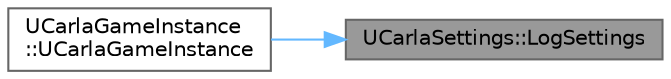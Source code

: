 digraph "UCarlaSettings::LogSettings"
{
 // INTERACTIVE_SVG=YES
 // LATEX_PDF_SIZE
  bgcolor="transparent";
  edge [fontname=Helvetica,fontsize=10,labelfontname=Helvetica,labelfontsize=10];
  node [fontname=Helvetica,fontsize=10,shape=box,height=0.2,width=0.4];
  rankdir="RL";
  Node1 [id="Node000001",label="UCarlaSettings::LogSettings",height=0.2,width=0.4,color="gray40", fillcolor="grey60", style="filled", fontcolor="black",tooltip="Log settings values."];
  Node1 -> Node2 [id="edge1_Node000001_Node000002",dir="back",color="steelblue1",style="solid",tooltip=" "];
  Node2 [id="Node000002",label="UCarlaGameInstance\l::UCarlaGameInstance",height=0.2,width=0.4,color="grey40", fillcolor="white", style="filled",URL="$da/d55/classUCarlaGameInstance.html#a3b28f0bd7dba5a2857929f24f87927d2",tooltip=" "];
}
